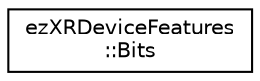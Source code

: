 digraph "Graphical Class Hierarchy"
{
 // LATEX_PDF_SIZE
  edge [fontname="Helvetica",fontsize="10",labelfontname="Helvetica",labelfontsize="10"];
  node [fontname="Helvetica",fontsize="10",shape=record];
  rankdir="LR";
  Node0 [label="ezXRDeviceFeatures\l::Bits",height=0.2,width=0.4,color="black", fillcolor="white", style="filled",URL="$db/d99/structez_x_r_device_features_1_1_bits.htm",tooltip=" "];
}
